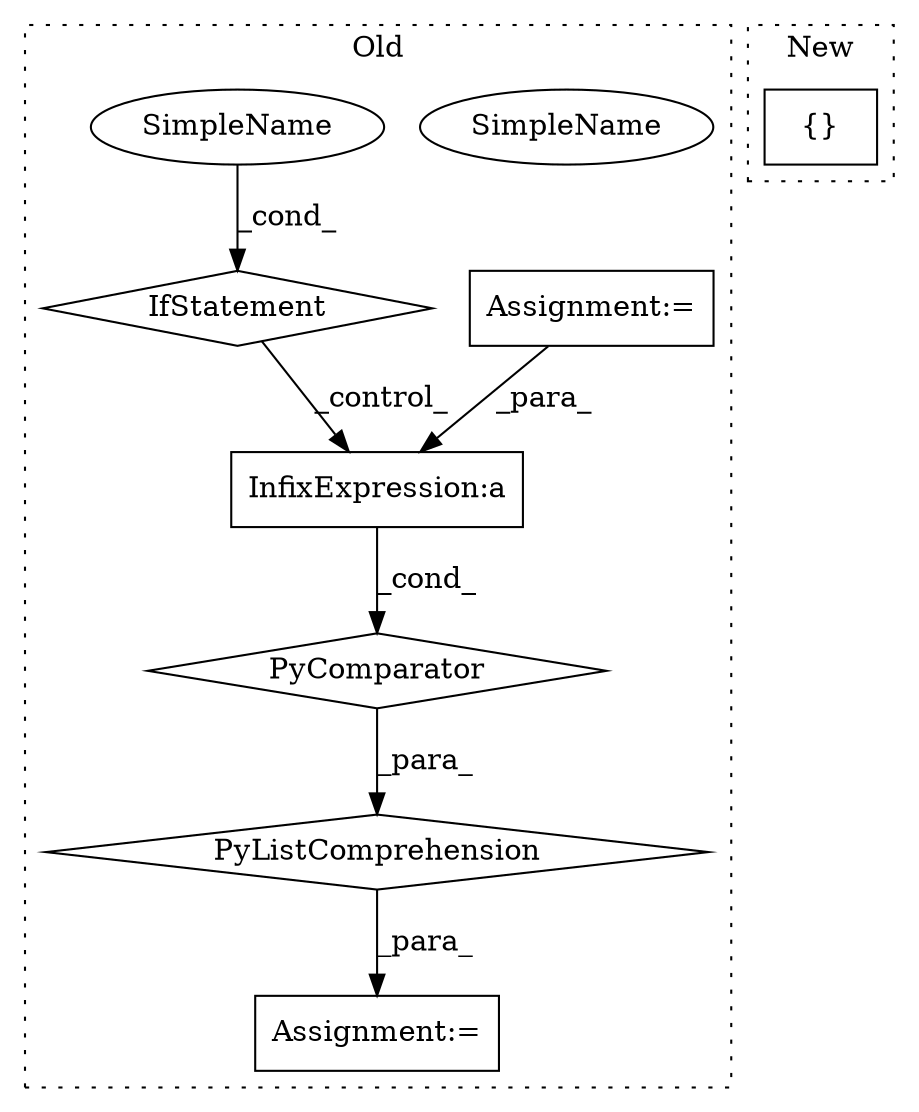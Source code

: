 digraph G {
subgraph cluster0 {
1 [label="PyComparator" a="113" s="14555" l="26" shape="diamond"];
3 [label="Assignment:=" a="7" s="14555" l="26" shape="box"];
4 [label="PyListComprehension" a="109" s="14381" l="208" shape="diamond"];
5 [label="Assignment:=" a="7" s="14353" l="1" shape="box"];
6 [label="InfixExpression:a" a="27" s="14434" l="3" shape="box"];
7 [label="IfStatement" a="25" s="14555" l="26" shape="diamond"];
8 [label="SimpleName" a="42" s="14576" l="5" shape="ellipse"];
9 [label="SimpleName" a="42" s="14576" l="5" shape="ellipse"];
label = "Old";
style="dotted";
}
subgraph cluster1 {
2 [label="{}" a="4" s="15365,15441" l="1,1" shape="box"];
label = "New";
style="dotted";
}
1 -> 4 [label="_para_"];
3 -> 6 [label="_para_"];
4 -> 5 [label="_para_"];
6 -> 1 [label="_cond_"];
7 -> 6 [label="_control_"];
9 -> 7 [label="_cond_"];
}